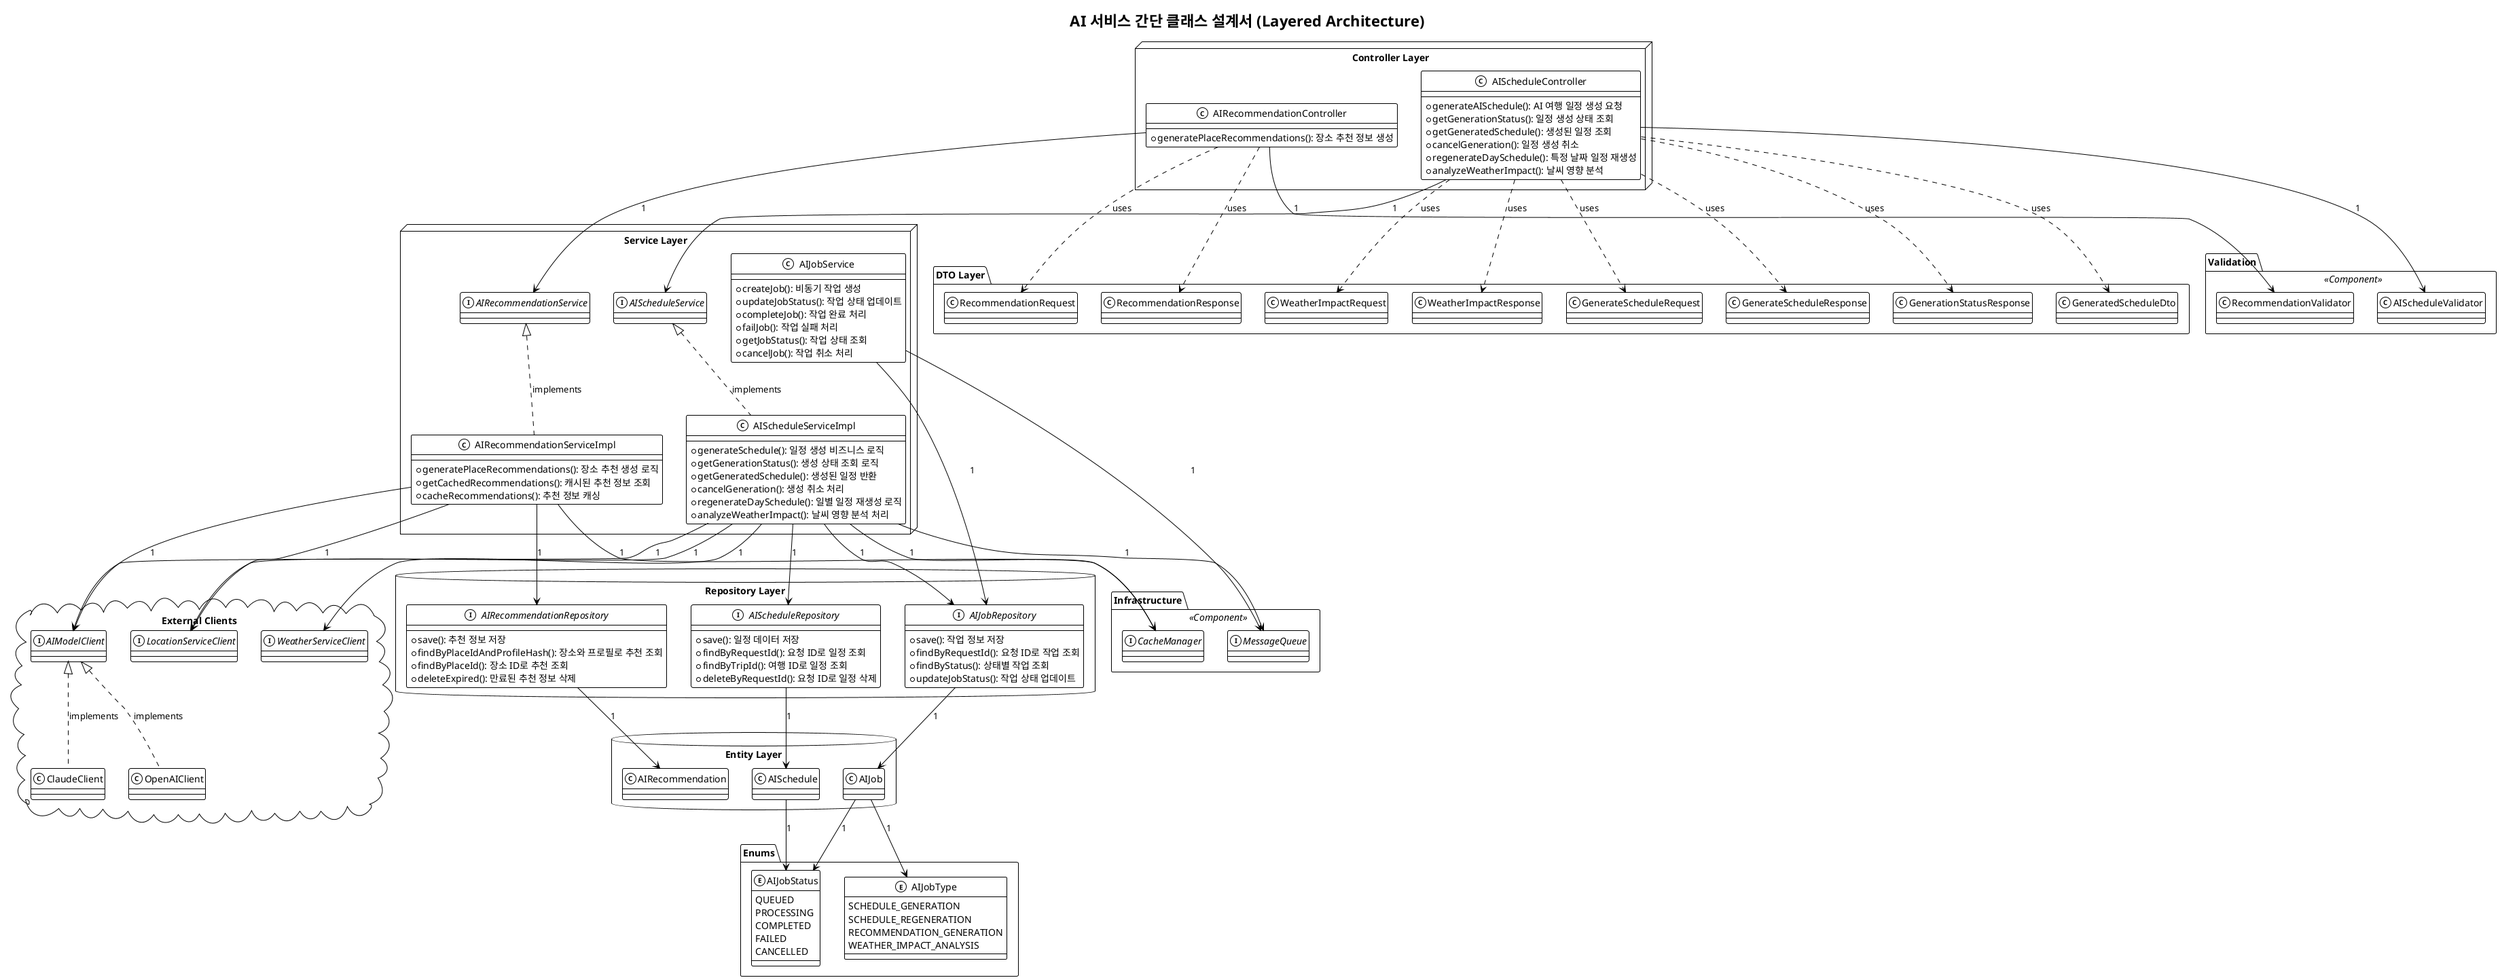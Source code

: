 @startuml
!theme mono

title AI 서비스 간단 클래스 설계서 (Layered Architecture)

' ======================================
' Controller Layer
' ======================================
package "Controller Layer" <<Node>> {
    class AIScheduleController {
        +generateAISchedule(): AI 여행 일정 생성 요청
        +getGenerationStatus(): 일정 생성 상태 조회
        +getGeneratedSchedule(): 생성된 일정 조회
        +cancelGeneration(): 일정 생성 취소
        +regenerateDaySchedule(): 특정 날짜 일정 재생성
        +analyzeWeatherImpact(): 날씨 영향 분석
    }

    class AIRecommendationController {
        +generatePlaceRecommendations(): 장소 추천 정보 생성
    }
}

' ======================================
' Service Layer
' ======================================
package "Service Layer" <<Node>> {
    interface AIScheduleService
    class AIScheduleServiceImpl {
        +generateSchedule(): 일정 생성 비즈니스 로직
        +getGenerationStatus(): 생성 상태 조회 로직
        +getGeneratedSchedule(): 생성된 일정 반환
        +cancelGeneration(): 생성 취소 처리
        +regenerateDaySchedule(): 일별 일정 재생성 로직
        +analyzeWeatherImpact(): 날씨 영향 분석 처리
    }

    interface AIRecommendationService
    class AIRecommendationServiceImpl {
        +generatePlaceRecommendations(): 장소 추천 생성 로직
        +getCachedRecommendations(): 캐시된 추천 정보 조회
        +cacheRecommendations(): 추천 정보 캐싱
    }

    class AIJobService {
        +createJob(): 비동기 작업 생성
        +updateJobStatus(): 작업 상태 업데이트
        +completeJob(): 작업 완료 처리
        +failJob(): 작업 실패 처리
        +getJobStatus(): 작업 상태 조회
        +cancelJob(): 작업 취소 처리
    }
}

' ======================================
' Repository Layer
' ======================================
package "Repository Layer" <<Database>> {
    interface AIScheduleRepository {
        +save(): 일정 데이터 저장
        +findByRequestId(): 요청 ID로 일정 조회
        +findByTripId(): 여행 ID로 일정 조회
        +deleteByRequestId(): 요청 ID로 일정 삭제
    }

    interface AIJobRepository {
        +save(): 작업 정보 저장
        +findByRequestId(): 요청 ID로 작업 조회
        +findByStatus(): 상태별 작업 조회
        +updateJobStatus(): 작업 상태 업데이트
    }

    interface AIRecommendationRepository {
        +save(): 추천 정보 저장
        +findByPlaceIdAndProfileHash(): 장소와 프로필로 추천 조회
        +findByPlaceId(): 장소 ID로 추천 조회
        +deleteExpired(): 만료된 추천 정보 삭제
    }
}

' ======================================
' Entity Layer
' ======================================
package "Entity Layer" <<Database>> {
    class AISchedule

    class AIJob

    class AIRecommendation
}

' ======================================
' External Clients
' ======================================
package "External Clients" <<Cloud>> {
    interface AIModelClient
    class OpenAIClient
    class ClaudeClient
    
    interface WeatherServiceClient
    interface LocationServiceClient
}

' ======================================
' DTO Layer
' ======================================
package "DTO Layer" <<Folder>> {
    class GenerateScheduleRequest
    class GenerateScheduleResponse
    class GenerationStatusResponse
    class GeneratedScheduleDto
    class RecommendationRequest
    class RecommendationResponse
    class WeatherImpactRequest
    class WeatherImpactResponse
}

' ======================================
' Enums
' ======================================
package "Enums" <<Folder>> {
    enum AIJobType {
        SCHEDULE_GENERATION
        SCHEDULE_REGENERATION
        RECOMMENDATION_GENERATION
        WEATHER_IMPACT_ANALYSIS
    }

    enum AIJobStatus {
        QUEUED
        PROCESSING
        COMPLETED
        FAILED
        CANCELLED
    }
}

' ======================================
' Infrastructure
' ======================================
package "Infrastructure" <<Component>> {
    interface CacheManager
    interface MessageQueue
}

' ======================================
' Validation
' ======================================
package "Validation" <<Component>> {
    class AIScheduleValidator
    class RecommendationValidator
}

' ======================================
' Main Relationships
' ======================================

' Layered Architecture Flow
AIScheduleController --> AIScheduleService : 1
AIScheduleController --> AIScheduleValidator : 1
AIRecommendationController --> AIRecommendationService : 1
AIRecommendationController --> RecommendationValidator : 1

AIScheduleService <|.. AIScheduleServiceImpl : implements
AIRecommendationService <|.. AIRecommendationServiceImpl : implements

AIScheduleServiceImpl --> AIScheduleRepository : 1
AIScheduleServiceImpl --> AIJobRepository : 1
AIScheduleServiceImpl --> AIModelClient : 1
AIScheduleServiceImpl --> WeatherServiceClient : 1
AIScheduleServiceImpl --> LocationServiceClient : 1
AIScheduleServiceImpl --> CacheManager : 1
AIScheduleServiceImpl --> MessageQueue : 1

AIRecommendationServiceImpl --> AIRecommendationRepository : 1
AIRecommendationServiceImpl --> AIModelClient : 1
AIRecommendationServiceImpl --> LocationServiceClient : 1
AIRecommendationServiceImpl --> CacheManager : 1

AIJobService --> AIJobRepository : 1
AIJobService --> MessageQueue : 1

' AI Model Client Implementations  
AIModelClient <|.. OpenAIClient : implements
AIModelClient <|.. ClaudeClient : implements

' Entity Usage
AIScheduleRepository --> AISchedule : 1
AIJobRepository --> AIJob : 1
AIRecommendationRepository --> AIRecommendation : 1

AISchedule --> AIJobStatus : 1
AIJob --> AIJobType : 1
AIJob --> AIJobStatus : 1

' DTO Usage by Controllers
AIScheduleController ..> GenerateScheduleRequest : uses
AIScheduleController ..> GenerateScheduleResponse : uses
AIScheduleController ..> GenerationStatusResponse : uses
AIScheduleController ..> GeneratedScheduleDto : uses
AIScheduleController ..> WeatherImpactRequest : uses
AIScheduleController ..> WeatherImpactResponse : uses

AIRecommendationController ..> RecommendationRequest : uses
AIRecommendationController ..> RecommendationResponse : uses

@enduml